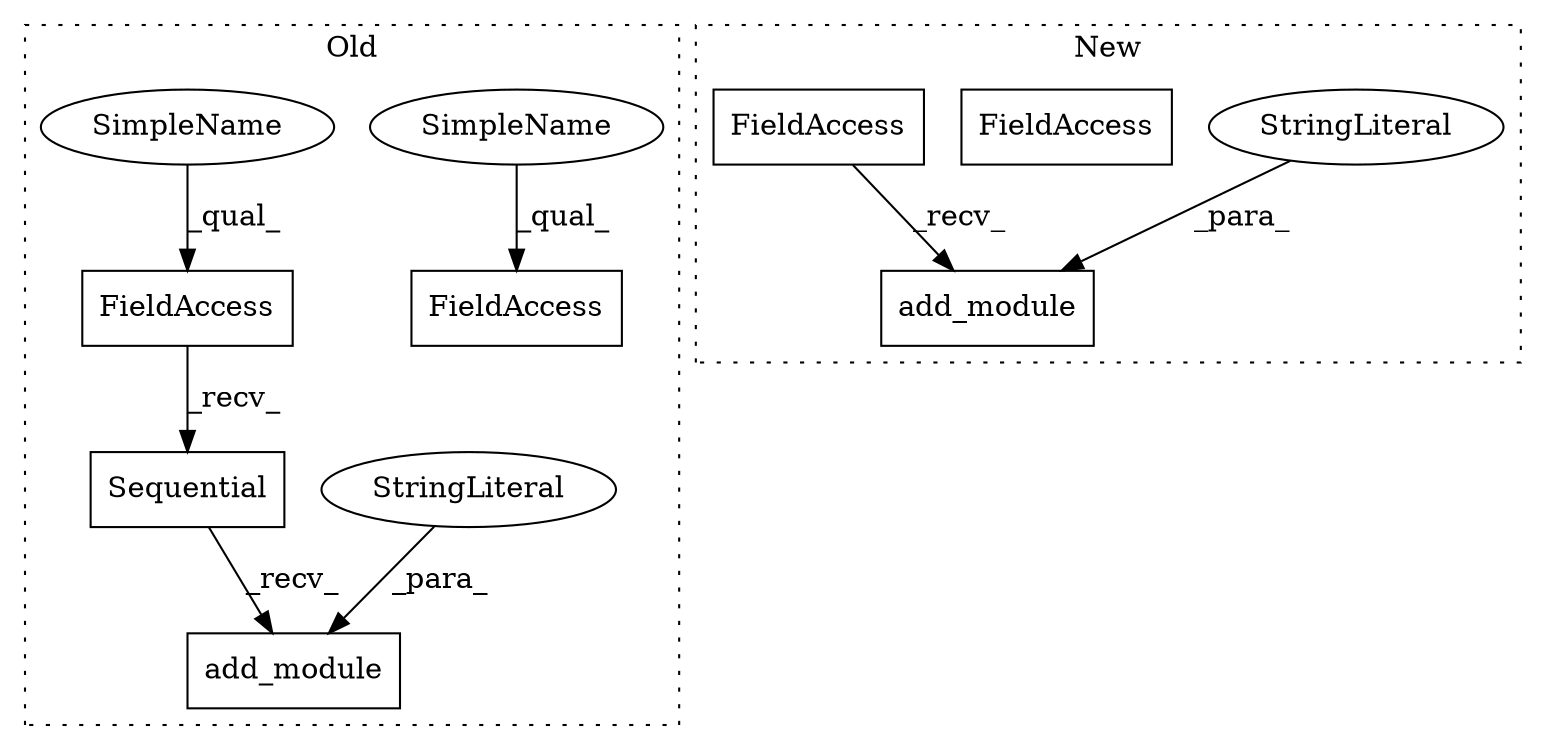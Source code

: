 digraph G {
subgraph cluster0 {
1 [label="add_module" a="32" s="4231,4273" l="11,1" shape="box"];
4 [label="StringLiteral" a="45" s="4242" l="9" shape="ellipse"];
5 [label="Sequential" a="32" s="4201" l="12" shape="box"];
6 [label="FieldAccess" a="22" s="4192" l="8" shape="box"];
7 [label="FieldAccess" a="22" s="4252" l="8" shape="box"];
9 [label="SimpleName" a="42" s="4252" l="5" shape="ellipse"];
10 [label="SimpleName" a="42" s="4192" l="5" shape="ellipse"];
label = "Old";
style="dotted";
}
subgraph cluster1 {
2 [label="add_module" a="32" s="3842,3914" l="11,1" shape="box"];
3 [label="StringLiteral" a="45" s="3853" l="13" shape="ellipse"];
8 [label="FieldAccess" a="22" s="3828" l="13" shape="box"];
11 [label="FieldAccess" a="22" s="3828" l="13" shape="box"];
label = "New";
style="dotted";
}
3 -> 2 [label="_para_"];
4 -> 1 [label="_para_"];
5 -> 1 [label="_recv_"];
6 -> 5 [label="_recv_"];
9 -> 7 [label="_qual_"];
10 -> 6 [label="_qual_"];
11 -> 2 [label="_recv_"];
}